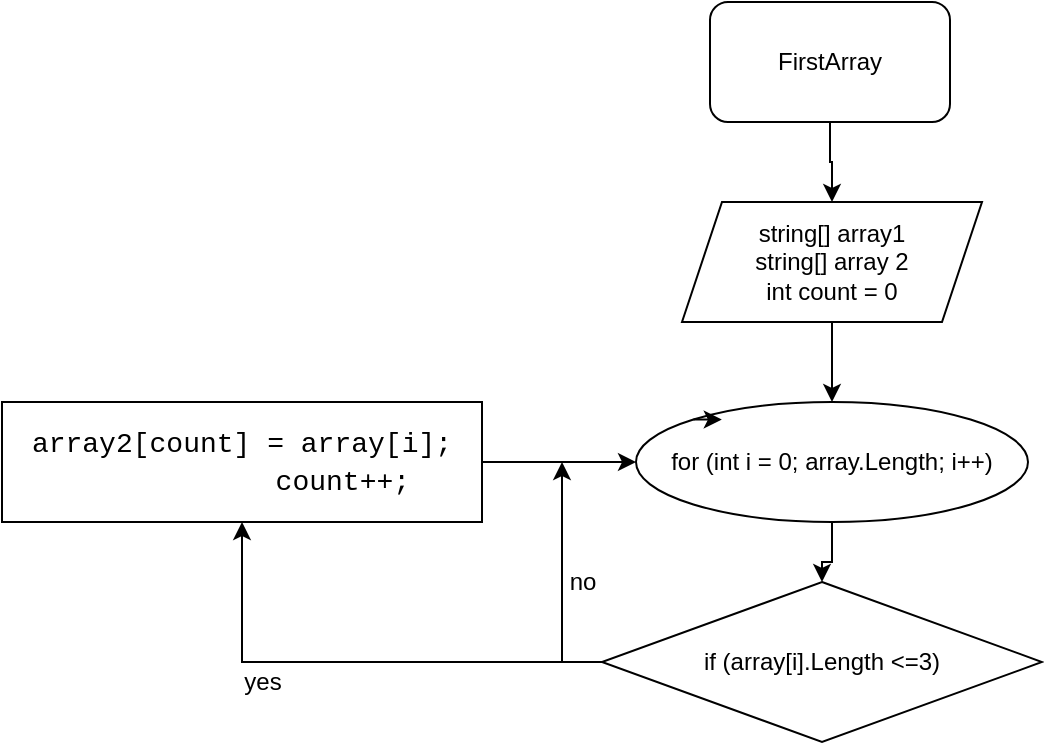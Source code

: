 <mxfile version="20.5.3" type="google"><diagram id="6qfkZUq8-JNpnioeKm61" name="Страница 1"><mxGraphModel grid="1" page="1" gridSize="10" guides="1" tooltips="1" connect="1" arrows="1" fold="1" pageScale="1" pageWidth="827" pageHeight="1169" math="0" shadow="0"><root><mxCell id="0"/><mxCell id="1" parent="0"/><mxCell id="9SZkazRlEA-9ifFvXo22-4" style="edgeStyle=orthogonalEdgeStyle;rounded=0;orthogonalLoop=1;jettySize=auto;html=1;entryX=0.5;entryY=0;entryDx=0;entryDy=0;" edge="1" parent="1" source="9SZkazRlEA-9ifFvXo22-1" target="9SZkazRlEA-9ifFvXo22-2"><mxGeometry relative="1" as="geometry"/></mxCell><mxCell id="9SZkazRlEA-9ifFvXo22-1" value="FirstArray" style="rounded=1;whiteSpace=wrap;html=1;" vertex="1" parent="1"><mxGeometry x="354" y="10" width="120" height="60" as="geometry"/></mxCell><mxCell id="9SZkazRlEA-9ifFvXo22-8" style="edgeStyle=orthogonalEdgeStyle;rounded=0;orthogonalLoop=1;jettySize=auto;html=1;entryX=0.5;entryY=0;entryDx=0;entryDy=0;" edge="1" parent="1" source="9SZkazRlEA-9ifFvXo22-2" target="9SZkazRlEA-9ifFvXo22-7"><mxGeometry relative="1" as="geometry"/></mxCell><mxCell id="9SZkazRlEA-9ifFvXo22-2" value="string[] array1&lt;br&gt;string[] array 2&lt;br&gt;int count = 0" style="shape=parallelogram;perimeter=parallelogramPerimeter;whiteSpace=wrap;html=1;fixedSize=1;" vertex="1" parent="1"><mxGeometry x="340" y="110" width="150" height="60" as="geometry"/></mxCell><mxCell id="9SZkazRlEA-9ifFvXo22-12" style="edgeStyle=orthogonalEdgeStyle;rounded=0;orthogonalLoop=1;jettySize=auto;html=1;entryX=0.5;entryY=0;entryDx=0;entryDy=0;" edge="1" parent="1" source="9SZkazRlEA-9ifFvXo22-7" target="9SZkazRlEA-9ifFvXo22-9"><mxGeometry relative="1" as="geometry"/></mxCell><mxCell id="9SZkazRlEA-9ifFvXo22-7" value="for (int i = 0; array.Length; i++)" style="ellipse;whiteSpace=wrap;html=1;" vertex="1" parent="1"><mxGeometry x="317" y="210" width="196" height="60" as="geometry"/></mxCell><mxCell id="9SZkazRlEA-9ifFvXo22-14" style="edgeStyle=orthogonalEdgeStyle;rounded=0;orthogonalLoop=1;jettySize=auto;html=1;entryX=0.5;entryY=1;entryDx=0;entryDy=0;fontColor=#000000;" edge="1" parent="1" source="9SZkazRlEA-9ifFvXo22-9" target="9SZkazRlEA-9ifFvXo22-13"><mxGeometry relative="1" as="geometry"/></mxCell><mxCell id="9SZkazRlEA-9ifFvXo22-18" style="edgeStyle=orthogonalEdgeStyle;rounded=0;orthogonalLoop=1;jettySize=auto;html=1;exitX=0;exitY=0.5;exitDx=0;exitDy=0;fontColor=#000000;" edge="1" parent="1" source="9SZkazRlEA-9ifFvXo22-9"><mxGeometry relative="1" as="geometry"><mxPoint x="280" y="240" as="targetPoint"/></mxGeometry></mxCell><mxCell id="9SZkazRlEA-9ifFvXo22-9" value="if (array[i].Length &amp;lt;=3)" style="rhombus;whiteSpace=wrap;html=1;" vertex="1" parent="1"><mxGeometry x="300" y="300" width="220" height="80" as="geometry"/></mxCell><mxCell id="9SZkazRlEA-9ifFvXo22-10" style="edgeStyle=orthogonalEdgeStyle;rounded=0;orthogonalLoop=1;jettySize=auto;html=1;exitX=0;exitY=0;exitDx=0;exitDy=0;entryX=0.219;entryY=0.15;entryDx=0;entryDy=0;entryPerimeter=0;" edge="1" parent="1" source="9SZkazRlEA-9ifFvXo22-7" target="9SZkazRlEA-9ifFvXo22-7"><mxGeometry relative="1" as="geometry"/></mxCell><mxCell id="9SZkazRlEA-9ifFvXo22-16" style="edgeStyle=orthogonalEdgeStyle;rounded=0;orthogonalLoop=1;jettySize=auto;html=1;entryX=0;entryY=0.5;entryDx=0;entryDy=0;fontColor=#000000;" edge="1" parent="1" source="9SZkazRlEA-9ifFvXo22-13" target="9SZkazRlEA-9ifFvXo22-7"><mxGeometry relative="1" as="geometry"/></mxCell><mxCell id="9SZkazRlEA-9ifFvXo22-13" value="&lt;div style=&quot;font-family: Consolas, &amp;quot;Courier New&amp;quot;, monospace; font-size: 14px; line-height: 19px;&quot;&gt;&lt;div&gt;&lt;span style=&quot;&quot;&gt;array2&lt;/span&gt;[&lt;span style=&quot;&quot;&gt;count&lt;/span&gt;] = &lt;span style=&quot;&quot;&gt;array&lt;/span&gt;[&lt;span style=&quot;&quot;&gt;i&lt;/span&gt;];&lt;/div&gt;&lt;div&gt;&amp;nbsp; &amp;nbsp; &amp;nbsp; &amp;nbsp; &amp;nbsp; &amp;nbsp; &lt;span style=&quot;&quot;&gt;count&lt;/span&gt;++;&lt;/div&gt;&lt;/div&gt;" style="rounded=0;whiteSpace=wrap;html=1;fillColor=default;strokeColor=default;labelBackgroundColor=default;fontColor=#000000;" vertex="1" parent="1"><mxGeometry y="210" width="240" height="60" as="geometry"/></mxCell><mxCell id="9SZkazRlEA-9ifFvXo22-15" value="yes&lt;br&gt;" style="text;html=1;align=center;verticalAlign=middle;resizable=0;points=[];autosize=1;strokeColor=none;fillColor=none;fontColor=#000000;" vertex="1" parent="1"><mxGeometry x="110" y="335" width="40" height="30" as="geometry"/></mxCell><mxCell id="9SZkazRlEA-9ifFvXo22-19" value="no" style="text;html=1;align=center;verticalAlign=middle;resizable=0;points=[];autosize=1;strokeColor=none;fillColor=none;fontColor=#000000;" vertex="1" parent="1"><mxGeometry x="270" y="285" width="40" height="30" as="geometry"/></mxCell></root></mxGraphModel></diagram></mxfile>